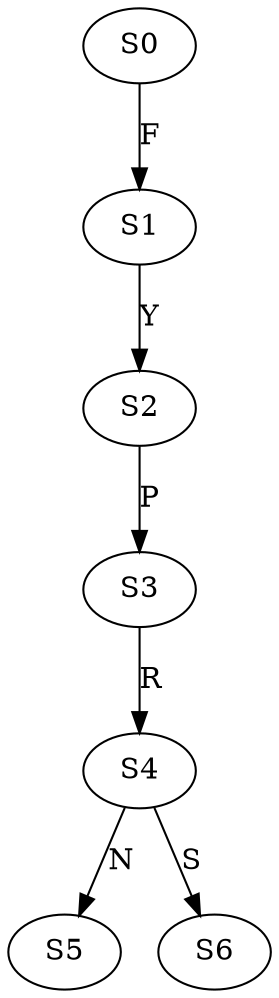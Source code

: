 strict digraph  {
	S0 -> S1 [ label = F ];
	S1 -> S2 [ label = Y ];
	S2 -> S3 [ label = P ];
	S3 -> S4 [ label = R ];
	S4 -> S5 [ label = N ];
	S4 -> S6 [ label = S ];
}
